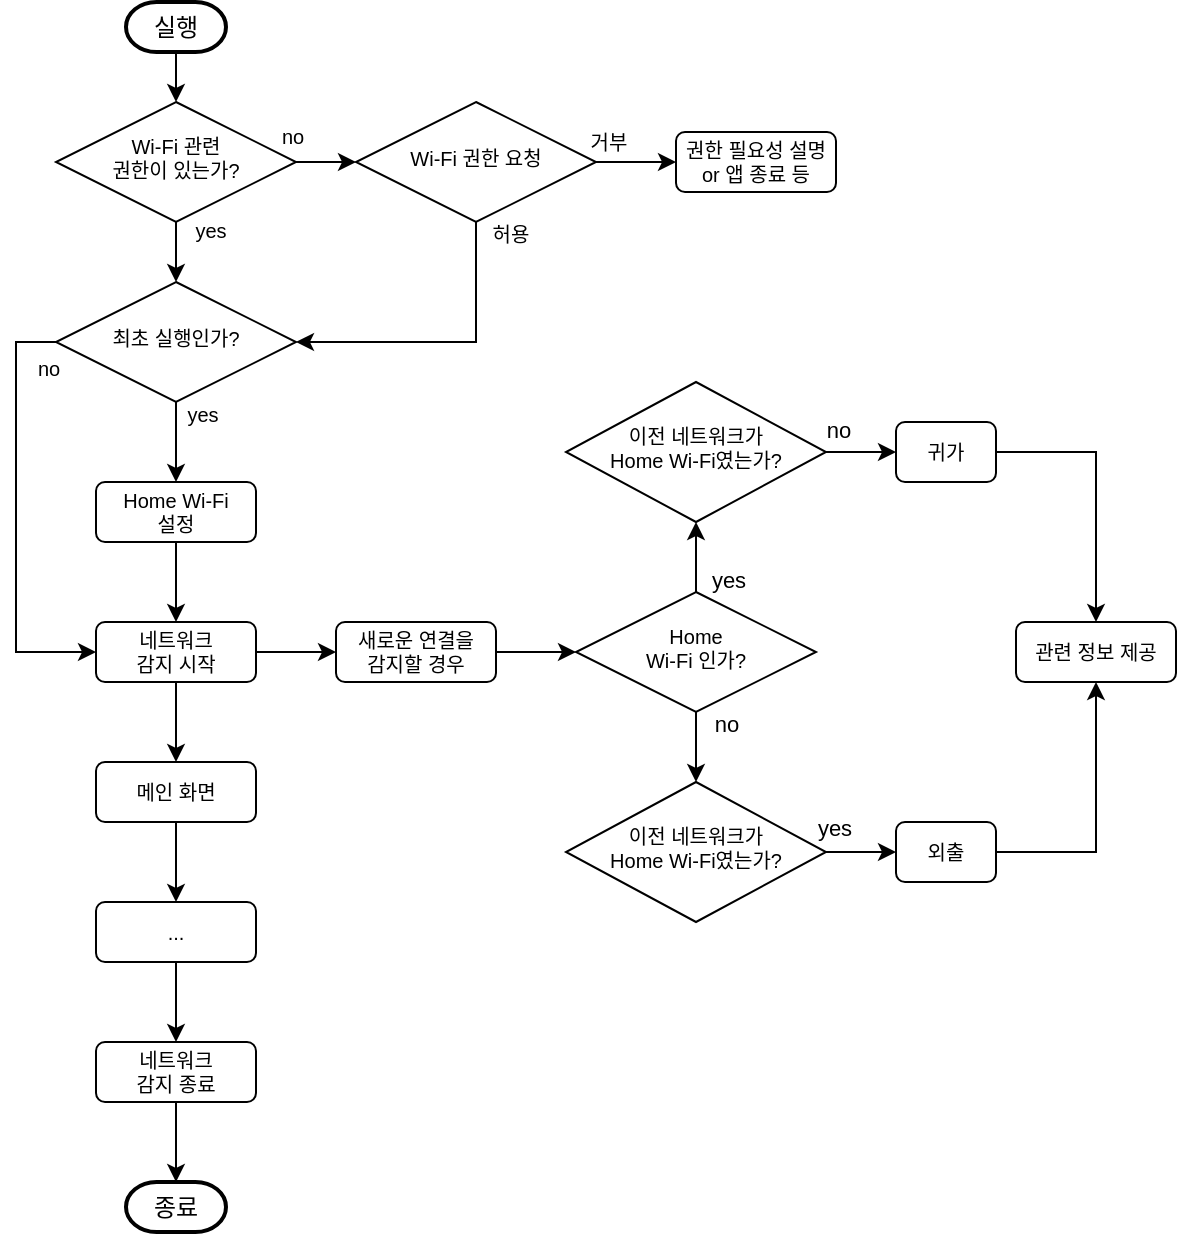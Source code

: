 <mxfile version="12.4.8" type="device"><diagram id="C5RBs43oDa-KdzZeNtuy" name="Page-1"><mxGraphModel dx="1047" dy="620" grid="1" gridSize="10" guides="1" tooltips="1" connect="1" arrows="1" fold="1" page="1" pageScale="1" pageWidth="827" pageHeight="1169" math="0" shadow="0"><root><mxCell id="WIyWlLk6GJQsqaUBKTNV-0"/><mxCell id="WIyWlLk6GJQsqaUBKTNV-1" parent="WIyWlLk6GJQsqaUBKTNV-0"/><mxCell id="VYaiqs4sgwEyUv_ZG77W-17" value="no" style="edgeStyle=orthogonalEdgeStyle;rounded=0;orthogonalLoop=1;jettySize=auto;html=1;entryX=0;entryY=0.5;entryDx=0;entryDy=0;fontSize=10;" parent="WIyWlLk6GJQsqaUBKTNV-1" source="WIyWlLk6GJQsqaUBKTNV-6" target="VYaiqs4sgwEyUv_ZG77W-1" edge="1"><mxGeometry x="0.2" y="-18" relative="1" as="geometry"><mxPoint x="-12" y="-31" as="offset"/></mxGeometry></mxCell><mxCell id="VYaiqs4sgwEyUv_ZG77W-19" value="yes" style="edgeStyle=orthogonalEdgeStyle;rounded=0;orthogonalLoop=1;jettySize=auto;html=1;entryX=0.5;entryY=0;entryDx=0;entryDy=0;fontSize=10;" parent="WIyWlLk6GJQsqaUBKTNV-1" source="WIyWlLk6GJQsqaUBKTNV-6" target="VYaiqs4sgwEyUv_ZG77W-11" edge="1"><mxGeometry x="0.2" y="-18" relative="1" as="geometry"><mxPoint x="35" y="-6" as="offset"/></mxGeometry></mxCell><mxCell id="WIyWlLk6GJQsqaUBKTNV-6" value="Wi-Fi 관련&lt;br style=&quot;font-size: 10px;&quot;&gt;권한이 있는가?" style="rhombus;whiteSpace=wrap;html=1;shadow=0;fontFamily=Helvetica;fontSize=10;align=center;strokeWidth=1;spacing=6;spacingTop=-4;" parent="WIyWlLk6GJQsqaUBKTNV-1" vertex="1"><mxGeometry x="160" y="160" width="120" height="60" as="geometry"/></mxCell><mxCell id="VYaiqs4sgwEyUv_ZG77W-15" value="허용" style="edgeStyle=orthogonalEdgeStyle;rounded=0;orthogonalLoop=1;jettySize=auto;html=1;entryX=1;entryY=0.5;entryDx=0;entryDy=0;exitX=0.5;exitY=1;exitDx=0;exitDy=0;fontSize=10;" parent="WIyWlLk6GJQsqaUBKTNV-1" source="VYaiqs4sgwEyUv_ZG77W-1" target="VYaiqs4sgwEyUv_ZG77W-11" edge="1"><mxGeometry x="-0.924" y="17" relative="1" as="geometry"><mxPoint as="offset"/></mxGeometry></mxCell><mxCell id="VYaiqs4sgwEyUv_ZG77W-18" value="거부" style="edgeStyle=orthogonalEdgeStyle;rounded=0;orthogonalLoop=1;jettySize=auto;html=1;entryX=0;entryY=0.5;entryDx=0;entryDy=0;fontSize=10;" parent="WIyWlLk6GJQsqaUBKTNV-1" source="VYaiqs4sgwEyUv_ZG77W-1" target="VYaiqs4sgwEyUv_ZG77W-5" edge="1"><mxGeometry x="-0.723" y="10" relative="1" as="geometry"><mxPoint as="offset"/></mxGeometry></mxCell><mxCell id="VYaiqs4sgwEyUv_ZG77W-1" value="Wi-Fi 권한 요청" style="rhombus;whiteSpace=wrap;html=1;shadow=0;fontFamily=Helvetica;fontSize=10;align=center;strokeWidth=1;spacing=6;spacingTop=-4;" parent="WIyWlLk6GJQsqaUBKTNV-1" vertex="1"><mxGeometry x="310" y="160" width="120" height="60" as="geometry"/></mxCell><mxCell id="VYaiqs4sgwEyUv_ZG77W-5" value="권한 필요성 설명&lt;br&gt;or 앱 종료 등" style="rounded=1;whiteSpace=wrap;html=1;fontSize=10;glass=0;strokeWidth=1;shadow=0;" parent="WIyWlLk6GJQsqaUBKTNV-1" vertex="1"><mxGeometry x="470" y="175" width="80" height="30" as="geometry"/></mxCell><mxCell id="VYaiqs4sgwEyUv_ZG77W-22" value="yes" style="edgeStyle=orthogonalEdgeStyle;rounded=0;orthogonalLoop=1;jettySize=auto;html=1;entryX=0.5;entryY=0;entryDx=0;entryDy=0;fontSize=10;" parent="WIyWlLk6GJQsqaUBKTNV-1" source="VYaiqs4sgwEyUv_ZG77W-11" target="VYaiqs4sgwEyUv_ZG77W-21" edge="1"><mxGeometry x="0.001" y="19" relative="1" as="geometry"><mxPoint x="-6" y="-14" as="offset"/></mxGeometry></mxCell><mxCell id="VYaiqs4sgwEyUv_ZG77W-25" value="no" style="edgeStyle=orthogonalEdgeStyle;rounded=0;orthogonalLoop=1;jettySize=auto;html=1;entryX=0;entryY=0.5;entryDx=0;entryDy=0;fontSize=10;exitX=0;exitY=0.5;exitDx=0;exitDy=0;" parent="WIyWlLk6GJQsqaUBKTNV-1" source="VYaiqs4sgwEyUv_ZG77W-11" target="VYaiqs4sgwEyUv_ZG77W-23" edge="1"><mxGeometry x="-0.695" y="16" relative="1" as="geometry"><Array as="points"><mxPoint x="140" y="280"/><mxPoint x="140" y="435"/></Array><mxPoint as="offset"/></mxGeometry></mxCell><mxCell id="VYaiqs4sgwEyUv_ZG77W-11" value="최초 실행인가?" style="rhombus;whiteSpace=wrap;html=1;shadow=0;fontFamily=Helvetica;fontSize=10;align=center;strokeWidth=1;spacing=6;spacingTop=-4;" parent="WIyWlLk6GJQsqaUBKTNV-1" vertex="1"><mxGeometry x="160" y="250" width="120" height="60" as="geometry"/></mxCell><mxCell id="VYaiqs4sgwEyUv_ZG77W-24" style="edgeStyle=orthogonalEdgeStyle;rounded=0;orthogonalLoop=1;jettySize=auto;html=1;entryX=0.5;entryY=0;entryDx=0;entryDy=0;fontSize=10;" parent="WIyWlLk6GJQsqaUBKTNV-1" source="VYaiqs4sgwEyUv_ZG77W-21" target="VYaiqs4sgwEyUv_ZG77W-23" edge="1"><mxGeometry relative="1" as="geometry"/></mxCell><mxCell id="VYaiqs4sgwEyUv_ZG77W-21" value="Home Wi-Fi&lt;br&gt;설정" style="rounded=1;whiteSpace=wrap;html=1;fontSize=10;glass=0;strokeWidth=1;shadow=0;" parent="WIyWlLk6GJQsqaUBKTNV-1" vertex="1"><mxGeometry x="180" y="350" width="80" height="30" as="geometry"/></mxCell><mxCell id="VYaiqs4sgwEyUv_ZG77W-27" style="edgeStyle=orthogonalEdgeStyle;rounded=0;orthogonalLoop=1;jettySize=auto;html=1;entryX=0.5;entryY=0;entryDx=0;entryDy=0;fontSize=10;" parent="WIyWlLk6GJQsqaUBKTNV-1" source="VYaiqs4sgwEyUv_ZG77W-23" target="VYaiqs4sgwEyUv_ZG77W-26" edge="1"><mxGeometry relative="1" as="geometry"/></mxCell><mxCell id="VYaiqs4sgwEyUv_ZG77W-29" style="edgeStyle=orthogonalEdgeStyle;rounded=0;orthogonalLoop=1;jettySize=auto;html=1;fontSize=10;entryX=0;entryY=0.5;entryDx=0;entryDy=0;" parent="WIyWlLk6GJQsqaUBKTNV-1" source="VYaiqs4sgwEyUv_ZG77W-23" target="VYaiqs4sgwEyUv_ZG77W-28" edge="1"><mxGeometry relative="1" as="geometry"><Array as="points"><mxPoint x="300" y="435"/><mxPoint x="300" y="435"/></Array></mxGeometry></mxCell><mxCell id="VYaiqs4sgwEyUv_ZG77W-23" value="네트워크&lt;br&gt;감지 시작" style="rounded=1;whiteSpace=wrap;html=1;fontSize=10;glass=0;strokeWidth=1;shadow=0;" parent="WIyWlLk6GJQsqaUBKTNV-1" vertex="1"><mxGeometry x="180" y="420" width="80" height="30" as="geometry"/></mxCell><mxCell id="Ra4LAUsYaFCv9o1Z1IOE-2" style="edgeStyle=orthogonalEdgeStyle;rounded=0;orthogonalLoop=1;jettySize=auto;html=1;entryX=0.5;entryY=0;entryDx=0;entryDy=0;" edge="1" parent="WIyWlLk6GJQsqaUBKTNV-1" source="VYaiqs4sgwEyUv_ZG77W-26" target="Ra4LAUsYaFCv9o1Z1IOE-0"><mxGeometry relative="1" as="geometry"/></mxCell><mxCell id="VYaiqs4sgwEyUv_ZG77W-26" value="&lt;span style=&quot;font-size: 10px&quot;&gt;메인 화면&lt;/span&gt;" style="rounded=1;whiteSpace=wrap;html=1;fontSize=10;glass=0;strokeWidth=1;shadow=0;" parent="WIyWlLk6GJQsqaUBKTNV-1" vertex="1"><mxGeometry x="180" y="490" width="80" height="30" as="geometry"/></mxCell><mxCell id="VYaiqs4sgwEyUv_ZG77W-33" style="edgeStyle=orthogonalEdgeStyle;rounded=0;orthogonalLoop=1;jettySize=auto;html=1;entryX=0;entryY=0.5;entryDx=0;entryDy=0;fontSize=10;" parent="WIyWlLk6GJQsqaUBKTNV-1" source="VYaiqs4sgwEyUv_ZG77W-28" target="VYaiqs4sgwEyUv_ZG77W-32" edge="1"><mxGeometry relative="1" as="geometry"/></mxCell><mxCell id="VYaiqs4sgwEyUv_ZG77W-28" value="새로운 연결을&lt;br&gt;감지할 경우" style="rounded=1;whiteSpace=wrap;html=1;fontSize=10;glass=0;strokeWidth=1;shadow=0;" parent="WIyWlLk6GJQsqaUBKTNV-1" vertex="1"><mxGeometry x="300" y="420" width="80" height="30" as="geometry"/></mxCell><mxCell id="Ra4LAUsYaFCv9o1Z1IOE-9" value="no" style="edgeStyle=orthogonalEdgeStyle;rounded=0;orthogonalLoop=1;jettySize=auto;html=1;" edge="1" parent="WIyWlLk6GJQsqaUBKTNV-1" source="VYaiqs4sgwEyUv_ZG77W-32" target="Ra4LAUsYaFCv9o1Z1IOE-7"><mxGeometry x="0.111" y="-17" relative="1" as="geometry"><mxPoint x="32" y="-9" as="offset"/></mxGeometry></mxCell><mxCell id="Ra4LAUsYaFCv9o1Z1IOE-12" value="yes" style="edgeStyle=orthogonalEdgeStyle;rounded=0;orthogonalLoop=1;jettySize=auto;html=1;entryX=0.5;entryY=1;entryDx=0;entryDy=0;" edge="1" parent="WIyWlLk6GJQsqaUBKTNV-1" source="VYaiqs4sgwEyUv_ZG77W-32" target="Ra4LAUsYaFCv9o1Z1IOE-11"><mxGeometry x="0.111" y="18" relative="1" as="geometry"><mxPoint x="34" y="9" as="offset"/></mxGeometry></mxCell><mxCell id="VYaiqs4sgwEyUv_ZG77W-32" value="Home&lt;br&gt;Wi-Fi 인가?" style="rhombus;whiteSpace=wrap;html=1;shadow=0;fontFamily=Helvetica;fontSize=10;align=center;strokeWidth=1;spacing=6;spacingTop=-4;" parent="WIyWlLk6GJQsqaUBKTNV-1" vertex="1"><mxGeometry x="420" y="405" width="120" height="60" as="geometry"/></mxCell><mxCell id="Ra4LAUsYaFCv9o1Z1IOE-19" style="edgeStyle=orthogonalEdgeStyle;rounded=0;orthogonalLoop=1;jettySize=auto;html=1;" edge="1" parent="WIyWlLk6GJQsqaUBKTNV-1" source="Ra4LAUsYaFCv9o1Z1IOE-0" target="Ra4LAUsYaFCv9o1Z1IOE-18"><mxGeometry relative="1" as="geometry"/></mxCell><mxCell id="Ra4LAUsYaFCv9o1Z1IOE-0" value="..." style="rounded=1;whiteSpace=wrap;html=1;fontSize=10;glass=0;strokeWidth=1;shadow=0;" vertex="1" parent="WIyWlLk6GJQsqaUBKTNV-1"><mxGeometry x="180" y="560" width="80" height="30" as="geometry"/></mxCell><mxCell id="Ra4LAUsYaFCv9o1Z1IOE-10" value="yes" style="edgeStyle=orthogonalEdgeStyle;rounded=0;orthogonalLoop=1;jettySize=auto;html=1;entryX=0;entryY=0.5;entryDx=0;entryDy=0;" edge="1" parent="WIyWlLk6GJQsqaUBKTNV-1" source="Ra4LAUsYaFCv9o1Z1IOE-7" target="Ra4LAUsYaFCv9o1Z1IOE-8"><mxGeometry x="-0.822" y="12" relative="1" as="geometry"><mxPoint as="offset"/></mxGeometry></mxCell><mxCell id="Ra4LAUsYaFCv9o1Z1IOE-7" value="이전 네트워크가&lt;br&gt;Home Wi-Fi였는가?" style="rhombus;whiteSpace=wrap;html=1;shadow=0;fontFamily=Helvetica;fontSize=10;align=center;strokeWidth=1;spacing=6;spacingTop=-4;" vertex="1" parent="WIyWlLk6GJQsqaUBKTNV-1"><mxGeometry x="415" y="500" width="130" height="70" as="geometry"/></mxCell><mxCell id="Ra4LAUsYaFCv9o1Z1IOE-28" style="edgeStyle=orthogonalEdgeStyle;rounded=0;orthogonalLoop=1;jettySize=auto;html=1;entryX=0.5;entryY=1;entryDx=0;entryDy=0;" edge="1" parent="WIyWlLk6GJQsqaUBKTNV-1" source="Ra4LAUsYaFCv9o1Z1IOE-8" target="Ra4LAUsYaFCv9o1Z1IOE-26"><mxGeometry relative="1" as="geometry"/></mxCell><mxCell id="Ra4LAUsYaFCv9o1Z1IOE-8" value="외출" style="rounded=1;whiteSpace=wrap;html=1;fontSize=10;glass=0;strokeWidth=1;shadow=0;" vertex="1" parent="WIyWlLk6GJQsqaUBKTNV-1"><mxGeometry x="580" y="520" width="50" height="30" as="geometry"/></mxCell><mxCell id="Ra4LAUsYaFCv9o1Z1IOE-16" value="no" style="edgeStyle=orthogonalEdgeStyle;rounded=0;orthogonalLoop=1;jettySize=auto;html=1;entryX=0;entryY=0.5;entryDx=0;entryDy=0;" edge="1" parent="WIyWlLk6GJQsqaUBKTNV-1" source="Ra4LAUsYaFCv9o1Z1IOE-11" target="Ra4LAUsYaFCv9o1Z1IOE-15"><mxGeometry x="-0.733" y="11" relative="1" as="geometry"><mxPoint as="offset"/></mxGeometry></mxCell><mxCell id="Ra4LAUsYaFCv9o1Z1IOE-11" value="이전 네트워크가&lt;br&gt;Home Wi-Fi였는가?" style="rhombus;whiteSpace=wrap;html=1;shadow=0;fontFamily=Helvetica;fontSize=10;align=center;strokeWidth=1;spacing=6;spacingTop=-4;" vertex="1" parent="WIyWlLk6GJQsqaUBKTNV-1"><mxGeometry x="415" y="300" width="130" height="70" as="geometry"/></mxCell><mxCell id="Ra4LAUsYaFCv9o1Z1IOE-27" style="edgeStyle=orthogonalEdgeStyle;rounded=0;orthogonalLoop=1;jettySize=auto;html=1;entryX=0.5;entryY=0;entryDx=0;entryDy=0;" edge="1" parent="WIyWlLk6GJQsqaUBKTNV-1" source="Ra4LAUsYaFCv9o1Z1IOE-15" target="Ra4LAUsYaFCv9o1Z1IOE-26"><mxGeometry relative="1" as="geometry"/></mxCell><mxCell id="Ra4LAUsYaFCv9o1Z1IOE-15" value="귀가" style="rounded=1;whiteSpace=wrap;html=1;fontSize=10;glass=0;strokeWidth=1;shadow=0;" vertex="1" parent="WIyWlLk6GJQsqaUBKTNV-1"><mxGeometry x="580" y="320" width="50" height="30" as="geometry"/></mxCell><mxCell id="Ra4LAUsYaFCv9o1Z1IOE-24" style="edgeStyle=orthogonalEdgeStyle;rounded=0;orthogonalLoop=1;jettySize=auto;html=1;entryX=0.5;entryY=0;entryDx=0;entryDy=0;entryPerimeter=0;" edge="1" parent="WIyWlLk6GJQsqaUBKTNV-1" source="Ra4LAUsYaFCv9o1Z1IOE-18" target="Ra4LAUsYaFCv9o1Z1IOE-23"><mxGeometry relative="1" as="geometry"/></mxCell><mxCell id="Ra4LAUsYaFCv9o1Z1IOE-18" value="네트워크&lt;br&gt;감지 종료" style="rounded=1;whiteSpace=wrap;html=1;fontSize=10;glass=0;strokeWidth=1;shadow=0;" vertex="1" parent="WIyWlLk6GJQsqaUBKTNV-1"><mxGeometry x="180" y="630" width="80" height="30" as="geometry"/></mxCell><mxCell id="Ra4LAUsYaFCv9o1Z1IOE-22" style="edgeStyle=orthogonalEdgeStyle;rounded=0;orthogonalLoop=1;jettySize=auto;html=1;entryX=0.5;entryY=0;entryDx=0;entryDy=0;" edge="1" parent="WIyWlLk6GJQsqaUBKTNV-1" source="Ra4LAUsYaFCv9o1Z1IOE-20" target="WIyWlLk6GJQsqaUBKTNV-6"><mxGeometry relative="1" as="geometry"/></mxCell><mxCell id="Ra4LAUsYaFCv9o1Z1IOE-20" value="실행" style="strokeWidth=2;html=1;shape=mxgraph.flowchart.terminator;whiteSpace=wrap;" vertex="1" parent="WIyWlLk6GJQsqaUBKTNV-1"><mxGeometry x="195" y="110" width="50" height="25" as="geometry"/></mxCell><mxCell id="Ra4LAUsYaFCv9o1Z1IOE-23" value="종료" style="strokeWidth=2;html=1;shape=mxgraph.flowchart.terminator;whiteSpace=wrap;" vertex="1" parent="WIyWlLk6GJQsqaUBKTNV-1"><mxGeometry x="195" y="700" width="50" height="25" as="geometry"/></mxCell><mxCell id="Ra4LAUsYaFCv9o1Z1IOE-26" value="&lt;span style=&quot;font-size: 10px&quot;&gt;관련 정보 제공&lt;/span&gt;" style="rounded=1;whiteSpace=wrap;html=1;fontSize=10;glass=0;strokeWidth=1;shadow=0;" vertex="1" parent="WIyWlLk6GJQsqaUBKTNV-1"><mxGeometry x="640" y="420" width="80" height="30" as="geometry"/></mxCell></root></mxGraphModel></diagram></mxfile>